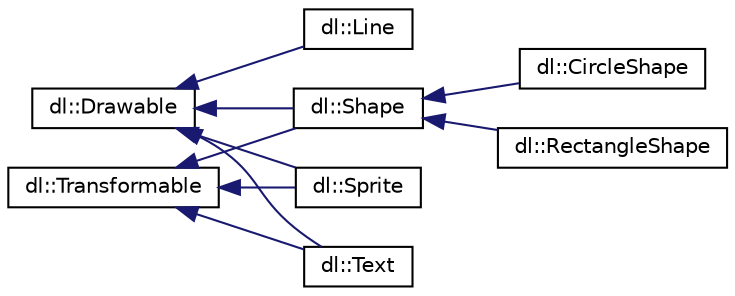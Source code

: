 digraph "Graphical Class Hierarchy"
{
 // LATEX_PDF_SIZE
  edge [fontname="Helvetica",fontsize="10",labelfontname="Helvetica",labelfontsize="10"];
  node [fontname="Helvetica",fontsize="10",shape=record];
  rankdir="LR";
  Node0 [label="dl::Drawable",height=0.2,width=0.4,color="black", fillcolor="white", style="filled",URL="$classdl_1_1Drawable.html",tooltip="The base class for any object that can be drawn to the screen."];
  Node0 -> Node1 [dir="back",color="midnightblue",fontsize="10",style="solid",fontname="Helvetica"];
  Node1 [label="dl::Line",height=0.2,width=0.4,color="black", fillcolor="white", style="filled",URL="$classdl_1_1Line.html",tooltip=" "];
  Node0 -> Node2 [dir="back",color="midnightblue",fontsize="10",style="solid",fontname="Helvetica"];
  Node2 [label="dl::Shape",height=0.2,width=0.4,color="black", fillcolor="white", style="filled",URL="$classdl_1_1Shape.html",tooltip="The base class for any shape."];
  Node2 -> Node3 [dir="back",color="midnightblue",fontsize="10",style="solid",fontname="Helvetica"];
  Node3 [label="dl::CircleShape",height=0.2,width=0.4,color="black", fillcolor="white", style="filled",URL="$classdl_1_1CircleShape.html",tooltip="A circle shape."];
  Node2 -> Node4 [dir="back",color="midnightblue",fontsize="10",style="solid",fontname="Helvetica"];
  Node4 [label="dl::RectangleShape",height=0.2,width=0.4,color="black", fillcolor="white", style="filled",URL="$classdl_1_1RectangleShape.html",tooltip="A rectangle shape."];
  Node0 -> Node5 [dir="back",color="midnightblue",fontsize="10",style="solid",fontname="Helvetica"];
  Node5 [label="dl::Sprite",height=0.2,width=0.4,color="black", fillcolor="white", style="filled",URL="$classdl_1_1Sprite.html",tooltip="A class used to handle the drawing and transformation of sprites."];
  Node0 -> Node6 [dir="back",color="midnightblue",fontsize="10",style="solid",fontname="Helvetica"];
  Node6 [label="dl::Text",height=0.2,width=0.4,color="black", fillcolor="white", style="filled",URL="$classdl_1_1Text.html",tooltip="A class used to handle the transformation and drawing of visible text."];
  Node17 [label="dl::Transformable",height=0.2,width=0.4,color="black", fillcolor="white", style="filled",URL="$classdl_1_1Transformable.html",tooltip="A base class for anything that has a position on the screen."];
  Node17 -> Node2 [dir="back",color="midnightblue",fontsize="10",style="solid",fontname="Helvetica"];
  Node17 -> Node5 [dir="back",color="midnightblue",fontsize="10",style="solid",fontname="Helvetica"];
  Node17 -> Node6 [dir="back",color="midnightblue",fontsize="10",style="solid",fontname="Helvetica"];
}
